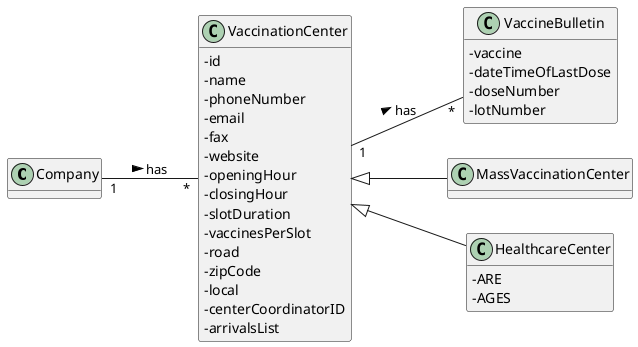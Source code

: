 @startuml
'https://plantuml.com/class-diagram

left to right direction
skinparam classAttributeIconSize 0
hide methods

Class Company{
}

Class VaccinationCenter{
-id
-name
-phoneNumber
-email
-fax
-website
-openingHour
-closingHour
-slotDuration
-vaccinesPerSlot
-road
-zipCode
-local
-centerCoordinatorID
-arrivalsList
}

Class VaccineBulletin{
-vaccine
-dateTimeOfLastDose
-doseNumber
-lotNumber
}

class MassVaccinationCenter extends VaccinationCenter {

}

class HealthcareCenter extends VaccinationCenter {
-ARE
-AGES
}

Company "1" -- "*" VaccinationCenter: has >
VaccinationCenter"1" -- "*"VaccineBulletin: has >
@enduml